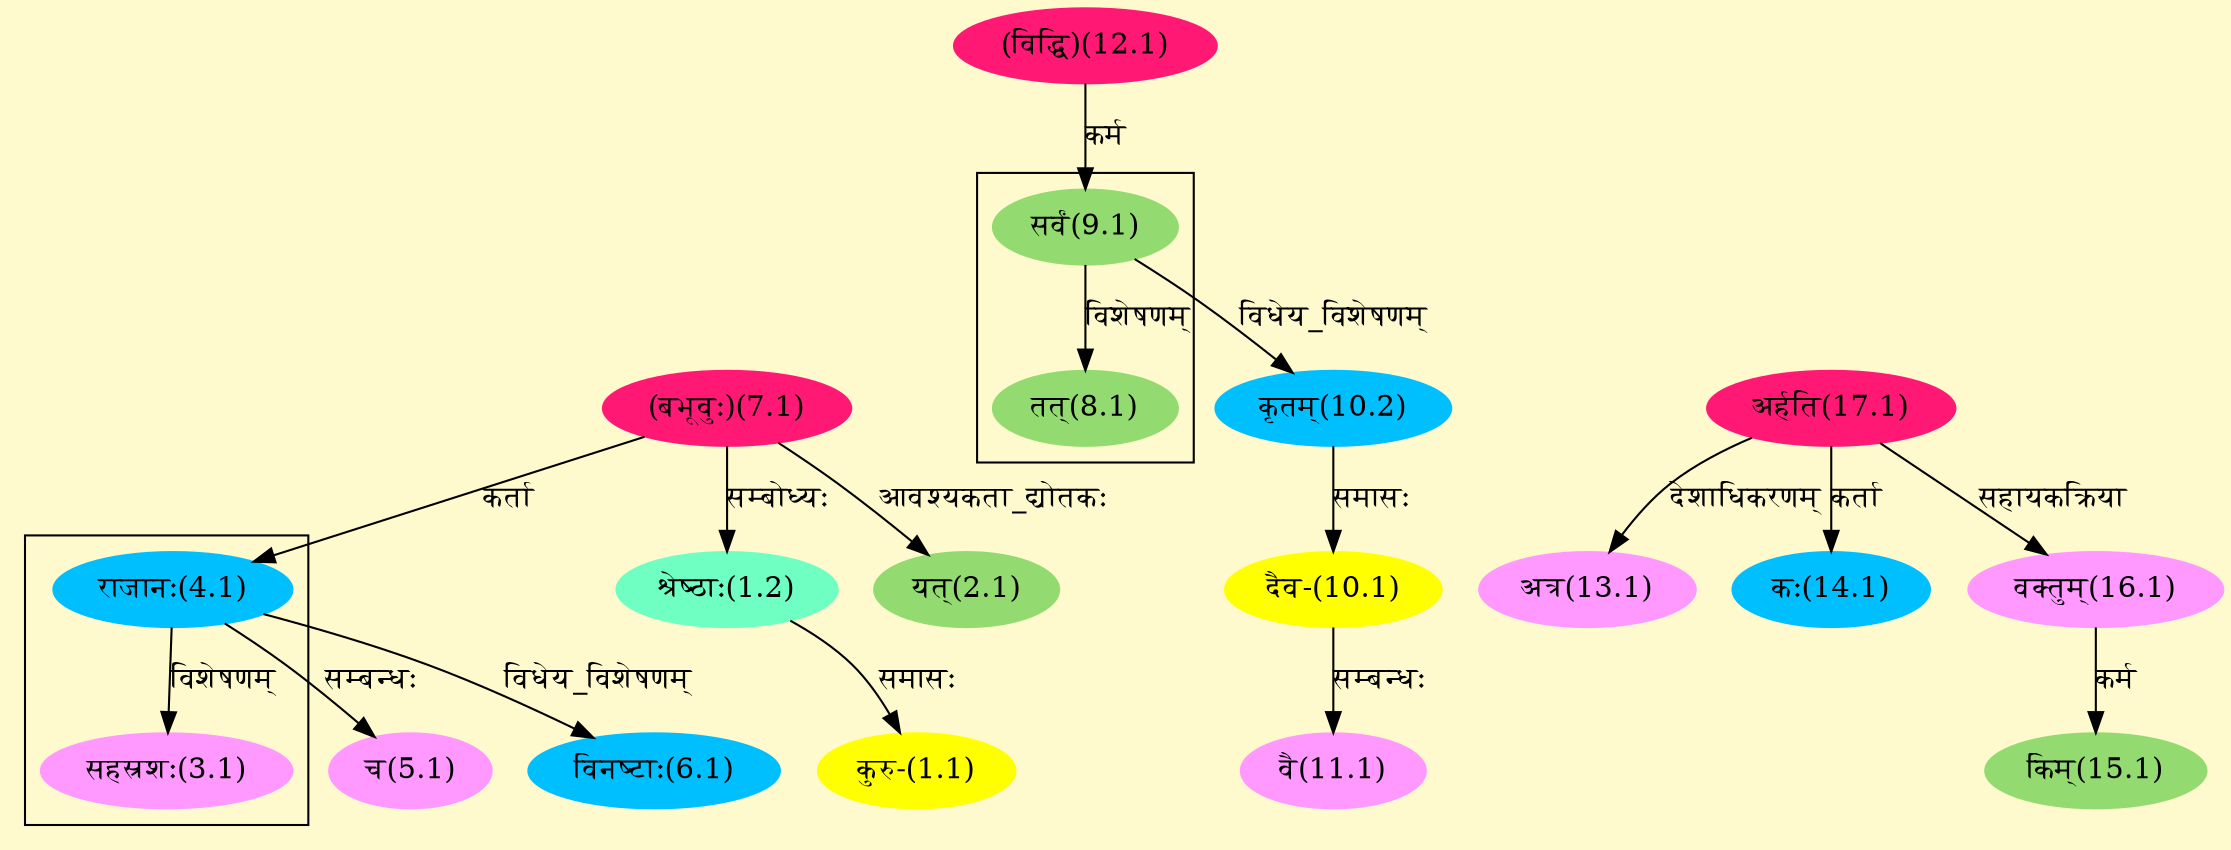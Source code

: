 digraph G{
rankdir=BT;
 compound=true;
 bgcolor="lemonchiffon1";

subgraph cluster_1{
Node3_1 [style=filled, color="#FF99FF" label = "सहस्रशः(3.1)"]
Node4_1 [style=filled, color="#00BFFF" label = "राजानः(4.1)"]

}

subgraph cluster_2{
Node8_1 [style=filled, color="#93DB70" label = "तत्(8.1)"]
Node9_1 [style=filled, color="#93DB70" label = "सर्वं(9.1)"]

}
Node1_1 [style=filled, color="#FFFF00" label = "कुरु-(1.1)"]
Node1_2 [style=filled, color="#6FFFC3" label = "श्रेष्ठाः(1.2)"]
Node7_1 [style=filled, color="#FF1975" label = "(बभूवुः)(7.1)"]
Node2_1 [style=filled, color="#93DB70" label = "यत्(2.1)"]
Node4_1 [style=filled, color="#00BFFF" label = "राजानः(4.1)"]
Node5_1 [style=filled, color="#FF99FF" label = "च(5.1)"]
Node6_1 [style=filled, color="#00BFFF" label = "विनष्टाः(6.1)"]
Node9_1 [style=filled, color="#93DB70" label = "सर्वं(9.1)"]
Node12_1 [style=filled, color="#FF1975" label = "(विद्धि)(12.1)"]
Node10_1 [style=filled, color="#FFFF00" label = "दैव-(10.1)"]
Node10_2 [style=filled, color="#00BFFF" label = "कृतम्(10.2)"]
Node11_1 [style=filled, color="#FF99FF" label = "वै(11.1)"]
Node13_1 [style=filled, color="#FF99FF" label = "अत्र(13.1)"]
Node17_1 [style=filled, color="#FF1975" label = "अर्हति(17.1)"]
Node14_1 [style=filled, color="#00BFFF" label = "कः(14.1)"]
Node15_1 [style=filled, color="#93DB70" label = "किम्(15.1)"]
Node16_1 [style=filled, color="#FF99FF" label = "वक्तुम्(16.1)"]
/* Start of Relations section */

Node1_1 -> Node1_2 [  label="समासः"  dir="back" ]
Node1_2 -> Node7_1 [  label="सम्बोध्यः"  dir="back" ]
Node2_1 -> Node7_1 [  label="आवश्यकता_द्योतकः"  dir="back" ]
Node3_1 -> Node4_1 [  label="विशेषणम्"  dir="back" ]
Node4_1 -> Node7_1 [  label="कर्ता"  dir="back" ]
Node5_1 -> Node4_1 [  label="सम्बन्धः"  dir="back" ]
Node6_1 -> Node4_1 [  label="विधेय_विशेषणम्"  dir="back" ]
Node8_1 -> Node9_1 [  label="विशेषणम्"  dir="back" ]
Node9_1 -> Node12_1 [  label="कर्म"  dir="back" ]
Node10_1 -> Node10_2 [  label="समासः"  dir="back" ]
Node10_2 -> Node9_1 [  label="विधेय_विशेषणम्"  dir="back" ]
Node11_1 -> Node10_1 [  label="सम्बन्धः"  dir="back" ]
Node13_1 -> Node17_1 [  label="देशाधिकरणम्"  dir="back" ]
Node14_1 -> Node17_1 [  label="कर्ता"  dir="back" ]
Node15_1 -> Node16_1 [  label="कर्म"  dir="back" ]
Node16_1 -> Node17_1 [  label="सहायकक्रिया"  dir="back" ]
}
